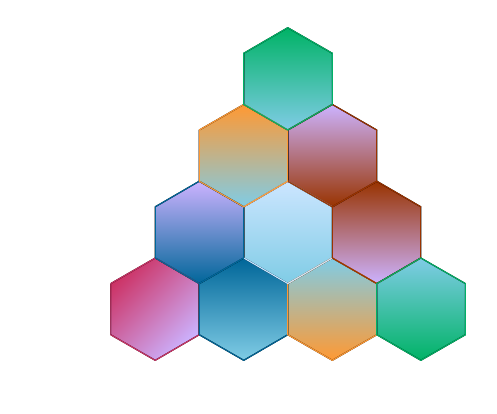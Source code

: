 \definecolor{uququq}{rgb}{0.25,0.25,0.25}
\definecolor{wwqqff}{rgb}{0.0,0.7,0.4}
\definecolor{zzttqq}{rgb}{0.6,0.2,0}
\definecolor{qqwwff}{rgb}{0.8,0.9,1}
\definecolor{ttfftt}{rgb}{1,0.6,0.2}
\definecolor{qqttzz}{rgb}{0,0.4,0.6}
\definecolor{ffttww}{rgb}{0.8,0.2,0.4}
\definecolor{gggggg}{rgb}{0.8,0.7,1}
\definecolor{ffffff}{rgb}{0.5,0.8,0.9}
\begin{tikzpicture}[line cap=round,line join=round,>=triangle 45,x=0.65cm,y=0.65cm]
\clip(0,0) rectangle (7,7);

%1,1
\coordinate (A) at (0,2);
\coordinate (B) at (0,1);
\coordinate (C) at (0.87,0.5);
\coordinate (D) at (1.73,1);
\coordinate (E) at (1.73,2);
\coordinate (F) at (0.87,2.5);
\coordinate (origin) at (intersection of A--D and B--E);
% Draw the filled hex
\draw[top color=ffttww, bottom color=gggggg, shading angle=45] (A) -- (B) -- (C) -- (D) -- (E) -- (F) -- cycle;						

\draw[top color=qqttzz, shading angle=45 , bottom color=ffffff] (1.73,2) -- (1.73,1) -- (2.6,0.5) -- (3.46,1) -- (3.46,2) -- (2.6,2.5) -- cycle;				%2,1
\draw[bottom color=ttfftt, shading angle=-45 , top color=ffffff] (3.46,2) -- (3.46,1) -- (4.33,0.5) -- (5.2,1) -- (5.2,2) -- (4.33,2.5) -- cycle;				%3,1
\draw[top color=qqwwff, shading angle=45 , bottom color=ffffff] (2.6,3.5) -- (2.6,2.5) -- (3.46,2) -- (4.33,2.5) -- (4.33,3.5) -- (3.46,4) -- cycle;		%3,2
\draw[bottom color=qqttzz, shading angle=-45 , top color=gggggg] (0.87,3.5) -- (0.87,2.5) -- (1.73,2) -- (2.6,2.5) -- (2.6,3.5) -- (1.73,4) -- cycle;		%2,2
\draw[top color=zzttqq, shading angle=45 , bottom color=gggggg] (4.33,3.5) -- (4.33,2.5) -- (5.2,2) -- (6.06,2.5) -- (6.06,3.5) -- (5.2,4) -- cycle;  	%4,2
\draw[bottom color=zzttqq, shading angle=-45 , top color=gggggg] (3.46,5) -- (3.46,4) -- (4.33,3.5) -- (5.2,4) -- (5.2,5) -- (4.33,5.5) -- cycle; 			%4,3
\draw[top color=ttfftt, shading angle=45 , bottom color=ffffff] (1.73,5) -- (1.73,4) -- (2.6,3.5) -- (3.46,4) -- (3.46,5) -- (2.6,5.5) -- cycle;				%3,3
\draw[bottom color=wwqqff, shading angle=-45 , top color=ffffff] (5.2,2) -- (5.2,1) -- (6.06,0.5) -- (6.93,1) -- (6.93,2) -- (6.06,2.5) -- cycle;				%4,1
\draw[top color=wwqqff, shading angle=45 , bottom color=ffffff] (2.6,6.5) -- (2.6,5.5) -- (3.46,5) -- (4.33,5.5) -- (4.33,6.5) -- (3.46,7) -- cycle;		%4,4
\draw [color=ffttww] (0,2)-- (0,1);
\draw [color=ffttww] (0,1)-- (0.87,0.5);
\draw [color=ffttww] (0.87,0.5)-- (1.73,1);
\draw [color=ffttww] (1.73,1)-- (1.73,2);
\draw [color=ffttww] (1.73,2)-- (0.87,2.5);
\draw [color=ffttww] (0.87,2.5)-- (0,2);
\draw [color=qqttzz] (1.73,2)-- (1.73,1);
\draw [color=qqttzz] (1.73,1)-- (2.6,0.5);
\draw [color=qqttzz] (2.6,0.5)-- (3.46,1);
\draw [color=qqttzz] (3.46,1)-- (3.46,2);
\draw [color=qqttzz] (3.46,2)-- (2.6,2.5);
\draw [color=qqttzz] (2.6,2.5)-- (1.73,2);
\draw [color=ttfftt] (3.46,2)-- (3.46,1);
\draw [color=ttfftt] (3.46,1)-- (4.33,0.5);
\draw [color=ttfftt] (4.33,0.5)-- (5.2,1);
\draw [color=ttfftt] (5.2,1)-- (5.2,2);
\draw [color=ttfftt] (5.2,2)-- (4.33,2.5);
\draw [color=ttfftt] (4.33,2.5)-- (3.46,2);
\draw [color=qqwwff] (2.6,3.5)-- (2.6,2.5);
\draw [color=qqwwff] (2.6,2.5)-- (3.46,2);
\draw [color=qqwwff] (3.46,2)-- (4.33,2.5);
\draw [color=qqwwff] (4.33,2.5)-- (4.33,3.5);
\draw [color=qqwwff] (4.33,3.5)-- (3.46,4);
\draw [color=qqwwff] (3.46,4)-- (2.6,3.5);
\draw [color=qqttzz] (0.87,3.5)-- (0.87,2.5);
\draw [color=qqttzz] (0.87,2.5)-- (1.73,2);
\draw [color=qqttzz] (1.73,2)-- (2.6,2.5);
\draw [color=qqttzz] (2.6,2.5)-- (2.6,3.5);
\draw [color=qqttzz] (2.6,3.5)-- (1.73,4);
\draw [color=qqttzz] (1.73,4)-- (0.87,3.5);
\draw [color=zzttqq] (4.33,3.5)-- (4.33,2.5);
\draw [color=zzttqq] (4.33,2.5)-- (5.2,2);
\draw [color=zzttqq] (5.2,2)-- (6.06,2.5);
\draw [color=zzttqq] (6.06,2.5)-- (6.06,3.5);
\draw [color=zzttqq] (6.06,3.5)-- (5.2,4);
\draw [color=zzttqq] (5.2,4)-- (4.33,3.5);
\draw [color=zzttqq] (3.46,5)-- (3.46,4);
\draw [color=zzttqq] (3.46,4)-- (4.33,3.5);
\draw [color=zzttqq] (4.33,3.5)-- (5.2,4);
\draw [color=zzttqq] (5.2,4)-- (5.2,5);
\draw [color=zzttqq] (5.2,5)-- (4.33,5.5);
\draw [color=zzttqq] (4.33,5.5)-- (3.46,5);
\draw [color=ttfftt] (1.73,5)-- (1.73,4);
\draw [color=ttfftt] (1.73,4)-- (2.6,3.5);
\draw [color=ttfftt] (2.6,3.5)-- (3.46,4);
\draw [color=ttfftt] (3.46,4)-- (3.46,5);
\draw [color=ttfftt] (3.46,5)-- (2.6,5.5);
\draw [color=ttfftt] (2.6,5.5)-- (1.73,5);
\draw [color=wwqqff] (5.2,2)-- (5.2,1);
\draw [color=wwqqff] (5.2,1)-- (6.06,0.5);
\draw [color=wwqqff] (6.06,0.5)-- (6.93,1);
\draw [color=wwqqff] (6.93,1)-- (6.93,2);
\draw [color=wwqqff] (6.93,2)-- (6.06,2.5);
\draw [color=wwqqff] (6.06,2.5)-- (5.2,2);
\draw [color=wwqqff] (2.6,6.5)-- (2.6,5.5);
\draw [color=wwqqff] (2.6,5.5)-- (3.46,5);
\draw [color=wwqqff] (3.46,5)-- (4.33,5.5);
\draw [color=wwqqff] (4.33,5.5)-- (4.33,6.5);
\draw [color=wwqqff] (4.33,6.5)-- (3.46,7);
\draw [color=wwqqff] (3.46,7)-- (2.6,6.5);
\end{tikzpicture}
